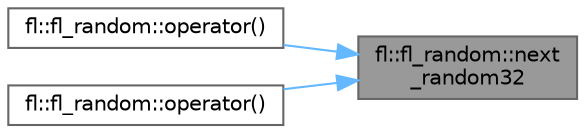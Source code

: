 digraph "fl::fl_random::next_random32"
{
 // INTERACTIVE_SVG=YES
 // LATEX_PDF_SIZE
  bgcolor="transparent";
  edge [fontname=Helvetica,fontsize=10,labelfontname=Helvetica,labelfontsize=10];
  node [fontname=Helvetica,fontsize=10,shape=box,height=0.2,width=0.4];
  rankdir="RL";
  Node1 [id="Node000001",label="fl::fl_random::next\l_random32",height=0.2,width=0.4,color="gray40", fillcolor="grey60", style="filled", fontcolor="black",tooltip="Generate next 32-bit random number using this instance's seed."];
  Node1 -> Node2 [id="edge1_Node000001_Node000002",dir="back",color="steelblue1",style="solid",tooltip=" "];
  Node2 [id="Node000002",label="fl::fl_random::operator()",height=0.2,width=0.4,color="grey40", fillcolor="white", style="filled",URL="$d4/da3/classfl_1_1fl__random_a6e46ebfaf85f6b9733f9e90dc0b0a71e.html#a6e46ebfaf85f6b9733f9e90dc0b0a71e",tooltip="Generate a random number."];
  Node1 -> Node3 [id="edge2_Node000001_Node000003",dir="back",color="steelblue1",style="solid",tooltip=" "];
  Node3 [id="Node000003",label="fl::fl_random::operator()",height=0.2,width=0.4,color="grey40", fillcolor="white", style="filled",URL="$d4/da3/classfl_1_1fl__random_a2238d5e8696ad9867763c410b037243f.html#a2238d5e8696ad9867763c410b037243f",tooltip="Generate a random number in the range [0, n)"];
}
